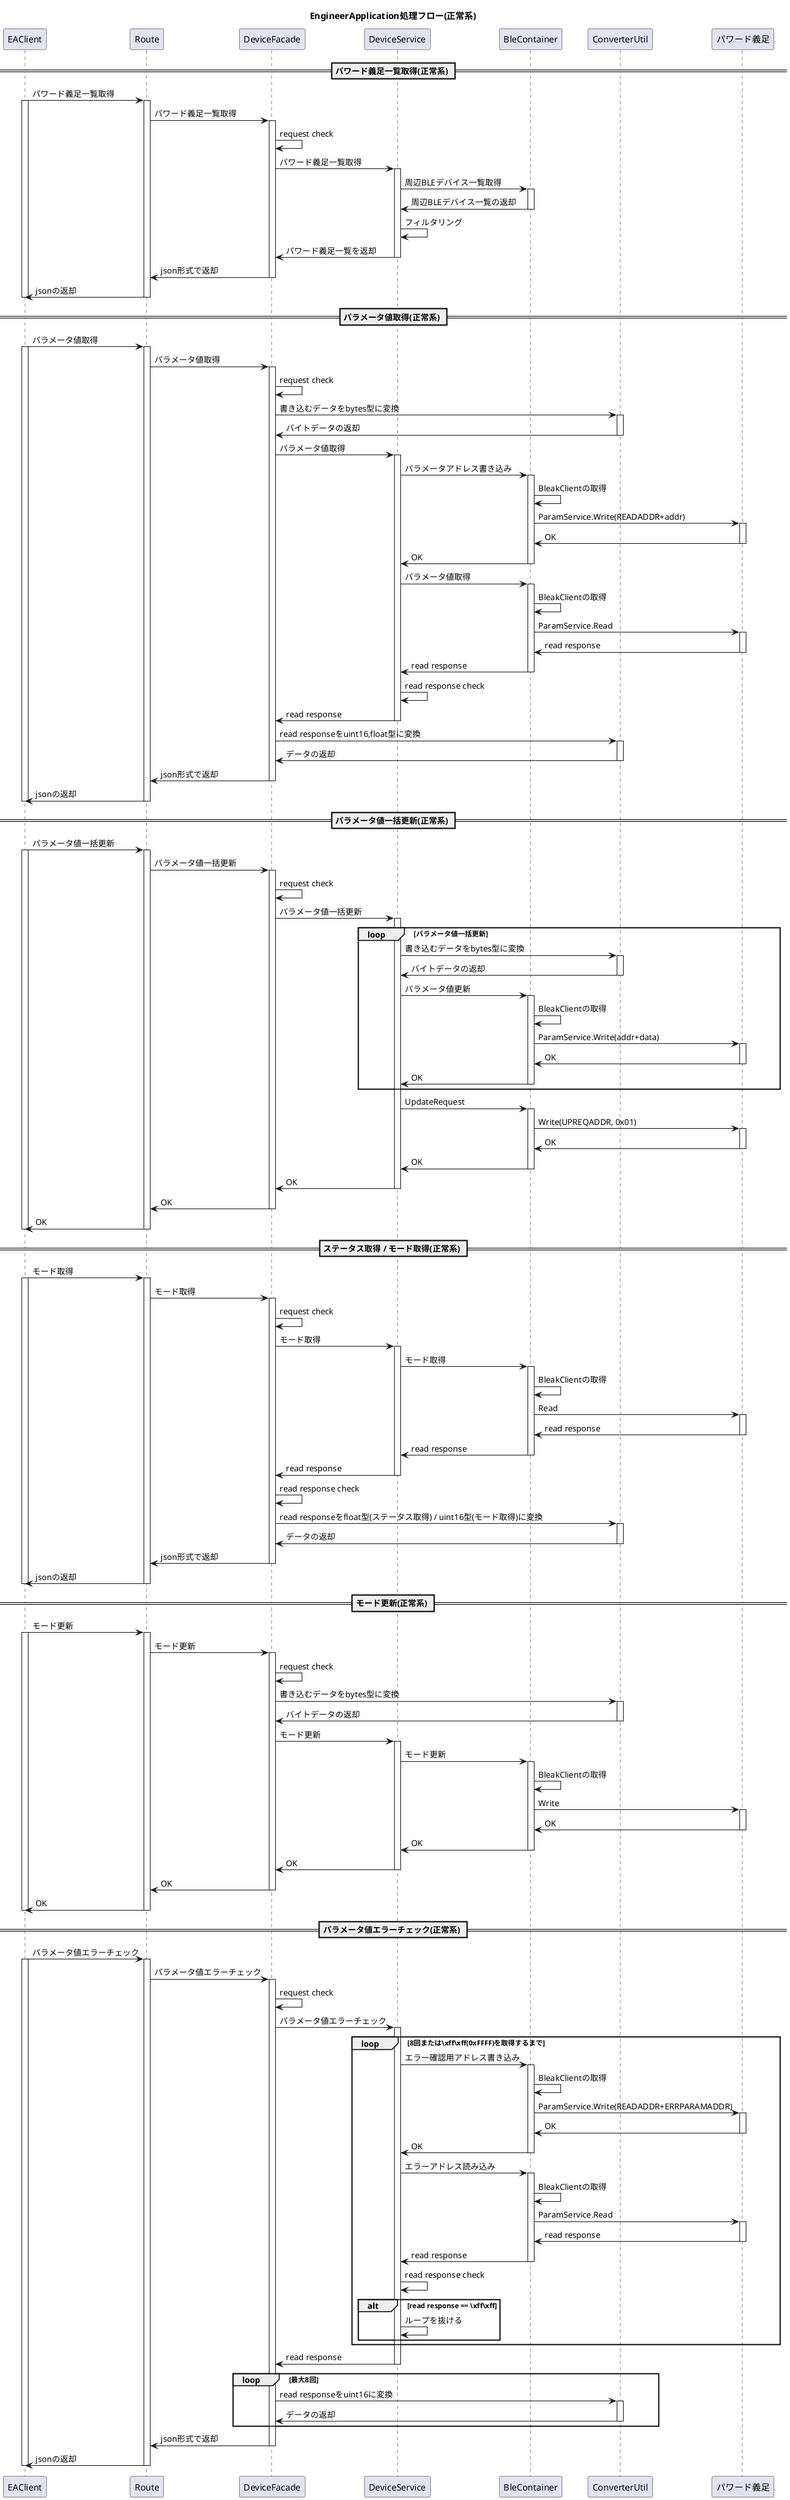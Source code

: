 @startuml
title EngineerApplication処理フロー(正常系)

== パワード義足一覧取得(正常系) ==
EAClient -> Route : パワード義足一覧取得
activate EAClient
activate Route
Route -> DeviceFacade : パワード義足一覧取得
activate DeviceFacade
DeviceFacade -> DeviceFacade : request check
DeviceFacade -> DeviceService  : パワード義足一覧取得
activate DeviceService
DeviceService -> BleContainer : 周辺BLEデバイス一覧取得
activate BleContainer
BleContainer -> DeviceService : 周辺BLEデバイス一覧の返却
deactivate BleContainer
DeviceService -> DeviceService : フィルタリング
DeviceService -> DeviceFacade : パワード義足一覧を返却
deactivate DeviceService
DeviceFacade -> Route : json形式で返却
deactivate DeviceFacade
Route -> EAClient : jsonの返却
deactivate Route
deactivate EAClient

== パラメータ値取得(正常系) ==
EAClient -> Route : パラメータ値取得
activate EAClient
activate Route
Route -> DeviceFacade : パラメータ値取得
activate DeviceFacade
DeviceFacade -> DeviceFacade : request check
DeviceFacade -> ConverterUtil : 書き込むデータをbytes型に変換
activate ConverterUtil
ConverterUtil -> DeviceFacade : バイトデータの返却
deactivate ConverterUtil
DeviceFacade -> DeviceService : パラメータ値取得
activate DeviceService
DeviceService -> BleContainer : パラメータアドレス書き込み
activate BleContainer
BleContainer -> BleContainer : BleakClientの取得
BleContainer -> パワード義足 : ParamService.Write(READADDR+addr)
activate パワード義足
パワード義足 -> BleContainer : OK
deactivate パワード義足
BleContainer -> DeviceService : OK
deactivate BleContainer
DeviceService -> BleContainer : パラメータ値取得
activate BleContainer
BleContainer -> BleContainer : BleakClientの取得
BleContainer -> パワード義足 : ParamService.Read
activate パワード義足
パワード義足 -> BleContainer : read response
deactivate パワード義足
BleContainer -> DeviceService : read response
deactivate BleContainer
DeviceService -> DeviceService : read response check
DeviceService -> DeviceFacade : read response
deactivate DeviceService
DeviceFacade -> ConverterUtil : read responseをuint16,float型に変換
activate ConverterUtil
ConverterUtil -> DeviceFacade : データの返却
deactivate ConverterUtil
DeviceFacade -> Route : json形式で返却
deactivate DeviceFacade
Route -> EAClient : jsonの返却
deactivate Route
deactivate EAClient

== パラメータ値一括更新(正常系) ==
EAClient -> Route : パラメータ値一括更新
activate EAClient
activate Route
Route -> DeviceFacade : パラメータ値一括更新
activate DeviceFacade
DeviceFacade -> DeviceFacade : request check
DeviceFacade -> DeviceService : パラメータ値一括更新
activate DeviceService
loop パラメータ値一括更新
DeviceService -> ConverterUtil : 書き込むデータをbytes型に変換
activate ConverterUtil
ConverterUtil -> DeviceService : バイトデータの返却
deactivate ConverterUtil
DeviceService -> BleContainer : パラメータ値更新
activate BleContainer
BleContainer -> BleContainer : BleakClientの取得
BleContainer -> パワード義足 : ParamService.Write(addr+data)
activate パワード義足
パワード義足 -> BleContainer : OK
deactivate パワード義足
BleContainer -> DeviceService : OK
deactivate BleContainer
end
DeviceService -> BleContainer : UpdateRequest
activate BleContainer
BleContainer -> パワード義足 : Write(UPREQADDR, 0x01)
activate パワード義足
パワード義足 -> BleContainer : OK
deactivate パワード義足
BleContainer -> DeviceService : OK
deactivate BleContainer
DeviceService -> DeviceFacade : OK
deactivate DeviceService
DeviceFacade -> Route : OK
deactivate DeviceFacade
Route -> EAClient : OK
deactivate EAClient
deactivate Route

== ステータス取得 / モード取得(正常系) ==
EAClient -> Route : モード取得
activate EAClient
activate Route
Route -> DeviceFacade : モード取得
activate DeviceFacade
DeviceFacade -> DeviceFacade : request check
DeviceFacade -> DeviceService : モード取得
activate DeviceService
DeviceService -> BleContainer : モード取得
activate BleContainer
BleContainer -> BleContainer : BleakClientの取得
BleContainer -> パワード義足 : Read
activate パワード義足
パワード義足 -> BleContainer : read response
deactivate パワード義足
BleContainer -> DeviceService : read response
deactivate BleContainer
DeviceService -> DeviceFacade : read response
deactivate DeviceService
DeviceFacade -> DeviceFacade : read response check
DeviceFacade -> ConverterUtil : read responseをfloat型(ステータス取得) / uint16型(モード取得)に変換
activate ConverterUtil
ConverterUtil -> DeviceFacade : データの返却
deactivate ConverterUtil
DeviceFacade -> Route : json形式で返却
deactivate DeviceFacade
Route -> EAClient : jsonの返却
deactivate Route
deactivate EAClient

== モード更新(正常系) ==
EAClient -> Route : モード更新
activate EAClient
activate Route
Route -> DeviceFacade : モード更新
activate DeviceFacade
DeviceFacade -> DeviceFacade : request check
DeviceFacade -> ConverterUtil : 書き込むデータをbytes型に変換
activate ConverterUtil
ConverterUtil -> DeviceFacade : バイトデータの返却
deactivate ConverterUtil
DeviceFacade -> DeviceService : モード更新
activate DeviceService
DeviceService -> BleContainer : モード更新
activate BleContainer
BleContainer -> BleContainer : BleakClientの取得
BleContainer -> パワード義足 : Write
activate パワード義足
パワード義足 -> BleContainer : OK
deactivate パワード義足
BleContainer -> DeviceService : OK
deactivate BleContainer
DeviceService -> DeviceFacade : OK
deactivate DeviceService
DeviceFacade -> Route : OK
deactivate DeviceFacade
Route -> EAClient : OK
deactivate Route
deactivate EAClient

== パラメータ値エラーチェック(正常系) ==
EAClient -> Route : パラメータ値エラーチェック
activate EAClient
activate Route
Route -> DeviceFacade : パラメータ値エラーチェック
activate DeviceFacade
DeviceFacade -> DeviceFacade : request check
DeviceFacade -> DeviceService : パラメータ値エラーチェック
activate DeviceService
loop 8回または\xff\xff(0xFFFF)を取得するまで
DeviceService -> BleContainer : エラー確認用アドレス書き込み
activate BleContainer
BleContainer -> BleContainer : BleakClientの取得
BleContainer -> パワード義足 : ParamService.Write(READADDR+ERRPARAMADDR)
activate パワード義足
パワード義足 -> BleContainer : OK
deactivate パワード義足
BleContainer -> DeviceService : OK
deactivate BleContainer
DeviceService -> BleContainer : エラーアドレス読み込み
activate BleContainer
BleContainer -> BleContainer : BleakClientの取得
BleContainer -> パワード義足 : ParamService.Read
activate パワード義足
パワード義足 -> BleContainer : read response
deactivate パワード義足
BleContainer -> DeviceService : read response
deactivate BleContainer
DeviceService -> DeviceService : read response check
alt read response == \xff\xff
DeviceService -> DeviceService : ループを抜ける
end
end
DeviceService -> DeviceFacade : read response
deactivate DeviceService
loop 最大8回
DeviceFacade -> ConverterUtil : read responseをuint16に変換
activate ConverterUtil
ConverterUtil -> DeviceFacade : データの返却
deactivate ConverterUtil
end
DeviceFacade -> Route : json形式で返却
deactivate DeviceFacade
Route -> EAClient : jsonの返却
deactivate Route
deactivate EAClient

@enduml